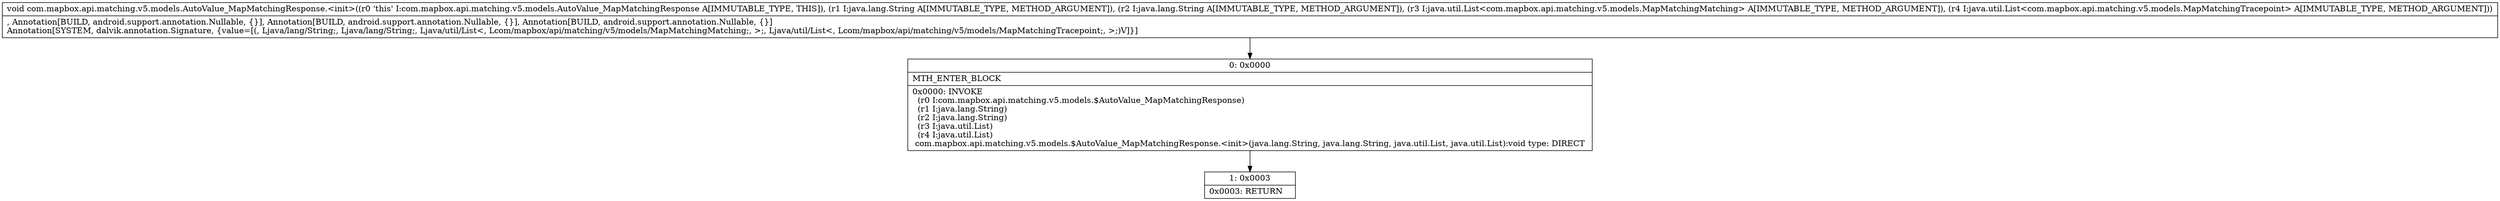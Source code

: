 digraph "CFG forcom.mapbox.api.matching.v5.models.AutoValue_MapMatchingResponse.\<init\>(Ljava\/lang\/String;Ljava\/lang\/String;Ljava\/util\/List;Ljava\/util\/List;)V" {
Node_0 [shape=record,label="{0\:\ 0x0000|MTH_ENTER_BLOCK\l|0x0000: INVOKE  \l  (r0 I:com.mapbox.api.matching.v5.models.$AutoValue_MapMatchingResponse)\l  (r1 I:java.lang.String)\l  (r2 I:java.lang.String)\l  (r3 I:java.util.List)\l  (r4 I:java.util.List)\l com.mapbox.api.matching.v5.models.$AutoValue_MapMatchingResponse.\<init\>(java.lang.String, java.lang.String, java.util.List, java.util.List):void type: DIRECT \l}"];
Node_1 [shape=record,label="{1\:\ 0x0003|0x0003: RETURN   \l}"];
MethodNode[shape=record,label="{void com.mapbox.api.matching.v5.models.AutoValue_MapMatchingResponse.\<init\>((r0 'this' I:com.mapbox.api.matching.v5.models.AutoValue_MapMatchingResponse A[IMMUTABLE_TYPE, THIS]), (r1 I:java.lang.String A[IMMUTABLE_TYPE, METHOD_ARGUMENT]), (r2 I:java.lang.String A[IMMUTABLE_TYPE, METHOD_ARGUMENT]), (r3 I:java.util.List\<com.mapbox.api.matching.v5.models.MapMatchingMatching\> A[IMMUTABLE_TYPE, METHOD_ARGUMENT]), (r4 I:java.util.List\<com.mapbox.api.matching.v5.models.MapMatchingTracepoint\> A[IMMUTABLE_TYPE, METHOD_ARGUMENT]))  | , Annotation[BUILD, android.support.annotation.Nullable, \{\}], Annotation[BUILD, android.support.annotation.Nullable, \{\}], Annotation[BUILD, android.support.annotation.Nullable, \{\}]\lAnnotation[SYSTEM, dalvik.annotation.Signature, \{value=[(, Ljava\/lang\/String;, Ljava\/lang\/String;, Ljava\/util\/List\<, Lcom\/mapbox\/api\/matching\/v5\/models\/MapMatchingMatching;, \>;, Ljava\/util\/List\<, Lcom\/mapbox\/api\/matching\/v5\/models\/MapMatchingTracepoint;, \>;)V]\}]\l}"];
MethodNode -> Node_0;
Node_0 -> Node_1;
}

